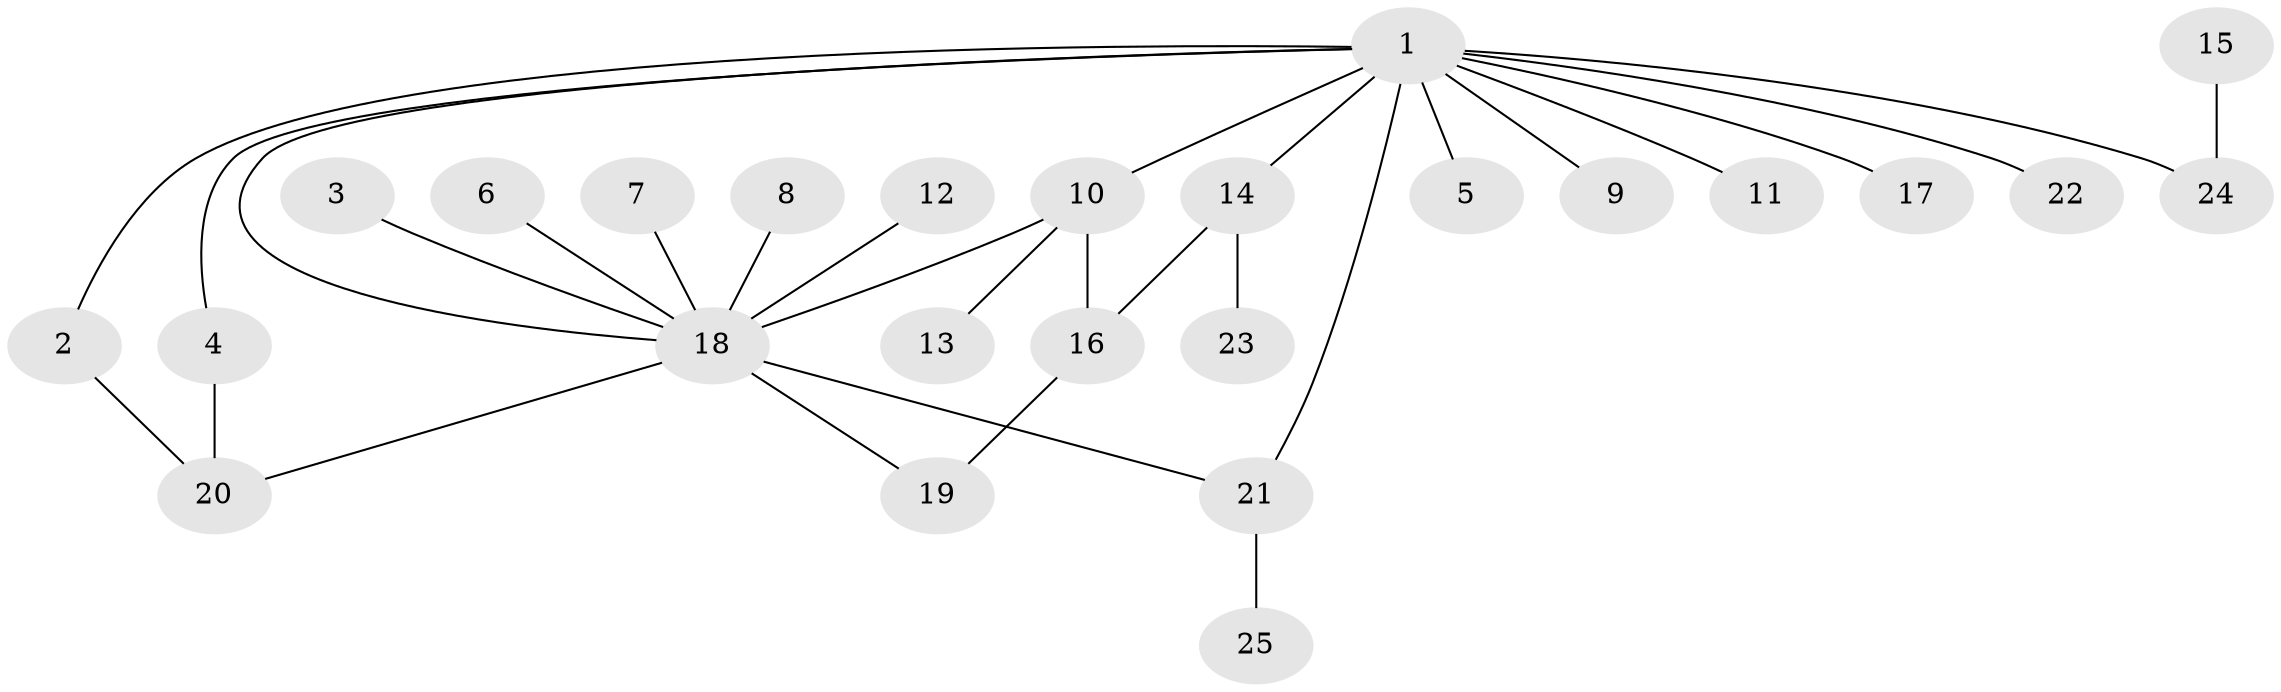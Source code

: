 // original degree distribution, {7: 0.04, 3: 0.16, 2: 0.28, 4: 0.04, 5: 0.02, 11: 0.02, 1: 0.44}
// Generated by graph-tools (version 1.1) at 2025/26/03/09/25 03:26:03]
// undirected, 25 vertices, 30 edges
graph export_dot {
graph [start="1"]
  node [color=gray90,style=filled];
  1;
  2;
  3;
  4;
  5;
  6;
  7;
  8;
  9;
  10;
  11;
  12;
  13;
  14;
  15;
  16;
  17;
  18;
  19;
  20;
  21;
  22;
  23;
  24;
  25;
  1 -- 2 [weight=1.0];
  1 -- 4 [weight=1.0];
  1 -- 5 [weight=1.0];
  1 -- 9 [weight=1.0];
  1 -- 10 [weight=1.0];
  1 -- 11 [weight=1.0];
  1 -- 14 [weight=1.0];
  1 -- 17 [weight=1.0];
  1 -- 18 [weight=1.0];
  1 -- 21 [weight=1.0];
  1 -- 22 [weight=1.0];
  1 -- 24 [weight=1.0];
  2 -- 20 [weight=1.0];
  3 -- 18 [weight=1.0];
  4 -- 20 [weight=1.0];
  6 -- 18 [weight=1.0];
  7 -- 18 [weight=1.0];
  8 -- 18 [weight=1.0];
  10 -- 13 [weight=1.0];
  10 -- 16 [weight=1.0];
  10 -- 18 [weight=1.0];
  12 -- 18 [weight=1.0];
  14 -- 16 [weight=1.0];
  14 -- 23 [weight=1.0];
  15 -- 24 [weight=2.0];
  16 -- 19 [weight=1.0];
  18 -- 19 [weight=1.0];
  18 -- 20 [weight=1.0];
  18 -- 21 [weight=1.0];
  21 -- 25 [weight=1.0];
}
